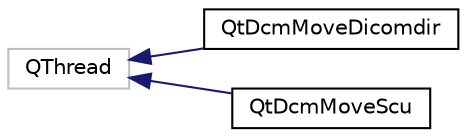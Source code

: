 digraph "Graphical Class Hierarchy"
{
  edge [fontname="Helvetica",fontsize="10",labelfontname="Helvetica",labelfontsize="10"];
  node [fontname="Helvetica",fontsize="10",shape=record];
  rankdir="LR";
  Node1 [label="QThread",height=0.2,width=0.4,color="grey75", fillcolor="white", style="filled"];
  Node1 -> Node2 [dir="back",color="midnightblue",fontsize="10",style="solid",fontname="Helvetica"];
  Node2 [label="QtDcmMoveDicomdir",height=0.2,width=0.4,color="black", fillcolor="white", style="filled",URL="$classQtDcmMoveDicomdir.html"];
  Node1 -> Node3 [dir="back",color="midnightblue",fontsize="10",style="solid",fontname="Helvetica"];
  Node3 [label="QtDcmMoveScu",height=0.2,width=0.4,color="black", fillcolor="white", style="filled",URL="$classQtDcmMoveScu.html"];
}
